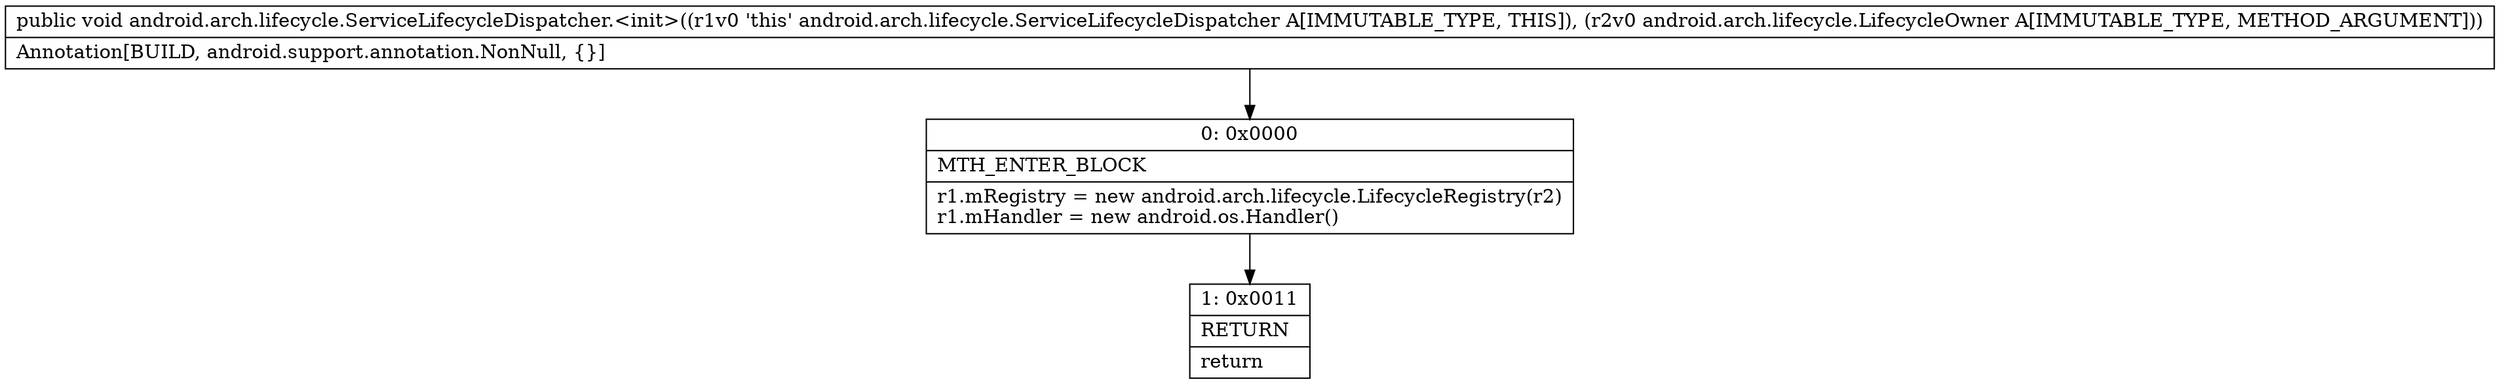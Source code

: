 digraph "CFG forandroid.arch.lifecycle.ServiceLifecycleDispatcher.\<init\>(Landroid\/arch\/lifecycle\/LifecycleOwner;)V" {
Node_0 [shape=record,label="{0\:\ 0x0000|MTH_ENTER_BLOCK\l|r1.mRegistry = new android.arch.lifecycle.LifecycleRegistry(r2)\lr1.mHandler = new android.os.Handler()\l}"];
Node_1 [shape=record,label="{1\:\ 0x0011|RETURN\l|return\l}"];
MethodNode[shape=record,label="{public void android.arch.lifecycle.ServiceLifecycleDispatcher.\<init\>((r1v0 'this' android.arch.lifecycle.ServiceLifecycleDispatcher A[IMMUTABLE_TYPE, THIS]), (r2v0 android.arch.lifecycle.LifecycleOwner A[IMMUTABLE_TYPE, METHOD_ARGUMENT]))  | Annotation[BUILD, android.support.annotation.NonNull, \{\}]\l}"];
MethodNode -> Node_0;
Node_0 -> Node_1;
}

